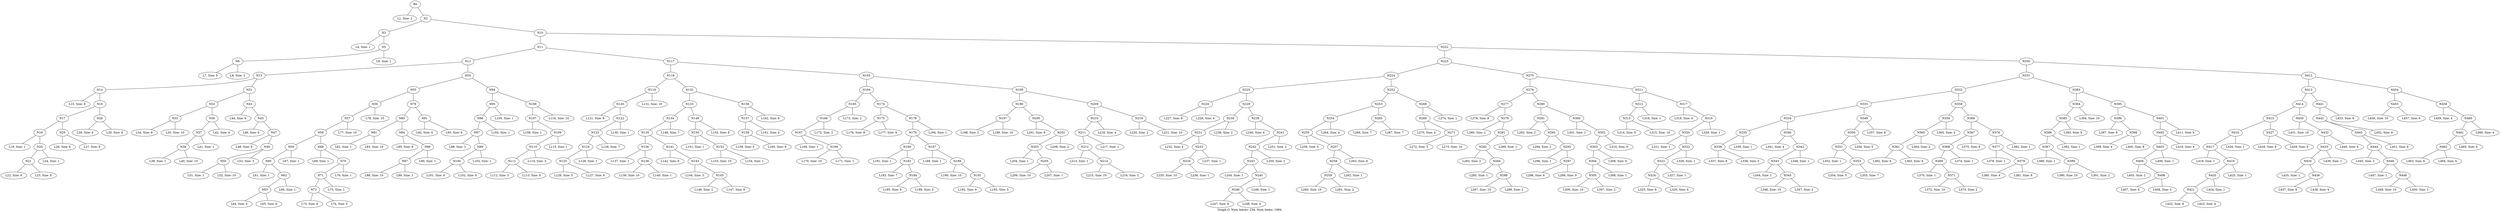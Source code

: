graph G
{

label="Graph G. Num leaves: 234. Num items: 1084."
R0 ;
R0 [label="R0"] ;
R0 -- L1 ;
L1 [label="L1, Size: 2"] ;
R0 -- N2 ;
N2 [label="N2"] ;
N2 -- N3 ;
N3 [label="N3"] ;
N3 -- L4 ;
L4 [label="L4, Size: 1"] ;
N3 -- N5 ;
N5 [label="N5"] ;
N5 -- N6 ;
N6 [label="N6"] ;
N6 -- L7 ;
L7 [label="L7, Size: 9"] ;
N6 -- L8 ;
L8 [label="L8, Size: 3"] ;
N5 -- L9 ;
L9 [label="L9, Size: 1"] ;
N2 -- N10 ;
N10 [label="N10"] ;
N10 -- N11 ;
N11 [label="N11"] ;
N11 -- N12 ;
N12 [label="N12"] ;
N12 -- N13 ;
N13 [label="N13"] ;
N13 -- N14 ;
N14 [label="N14"] ;
N14 -- L15 ;
L15 [label="L15, Size: 8"] ;
N14 -- N16 ;
N16 [label="N16"] ;
N16 -- N17 ;
N17 [label="N17"] ;
N17 -- N18 ;
N18 [label="N18"] ;
N18 -- L19 ;
L19 [label="L19, Size: 1"] ;
N18 -- N20 ;
N20 [label="N20"] ;
N20 -- N21 ;
N21 [label="N21"] ;
N21 -- L22 ;
L22 [label="L22, Size: 6"] ;
N21 -- L23 ;
L23 [label="L23, Size: 8"] ;
N20 -- L24 ;
L24 [label="L24, Size: 1"] ;
N17 -- N25 ;
N25 [label="N25"] ;
N25 -- L26 ;
L26 [label="L26, Size: 6"] ;
N25 -- L27 ;
L27 [label="L27, Size: 6"] ;
N16 -- N28 ;
N28 [label="N28"] ;
N28 -- L29 ;
L29 [label="L29, Size: 6"] ;
N28 -- L30 ;
L30 [label="L30, Size: 8"] ;
N13 -- N31 ;
N31 [label="N31"] ;
N31 -- N32 ;
N32 [label="N32"] ;
N32 -- N33 ;
N33 [label="N33"] ;
N33 -- L34 ;
L34 [label="L34, Size: 8"] ;
N33 -- L35 ;
L35 [label="L35, Size: 10"] ;
N32 -- N36 ;
N36 [label="N36"] ;
N36 -- N37 ;
N37 [label="N37"] ;
N37 -- N38 ;
N38 [label="N38"] ;
N38 -- L39 ;
L39 [label="L39, Size: 1"] ;
N38 -- L40 ;
L40 [label="L40, Size: 10"] ;
N37 -- L41 ;
L41 [label="L41, Size: 1"] ;
N36 -- L42 ;
L42 [label="L42, Size: 4"] ;
N31 -- N43 ;
N43 [label="N43"] ;
N43 -- L44 ;
L44 [label="L44, Size: 6"] ;
N43 -- N45 ;
N45 [label="N45"] ;
N45 -- L46 ;
L46 [label="L46, Size: 6"] ;
N45 -- N47 ;
N47 [label="N47"] ;
N47 -- L48 ;
L48 [label="L48, Size: 6"] ;
N47 -- N49 ;
N49 [label="N49"] ;
N49 -- N50 ;
N50 [label="N50"] ;
N50 -- L51 ;
L51 [label="L51, Size: 1"] ;
N50 -- L52 ;
L52 [label="L52, Size: 10"] ;
N49 -- L53 ;
L53 [label="L53, Size: 3"] ;
N12 -- N54 ;
N54 [label="N54"] ;
N54 -- N55 ;
N55 [label="N55"] ;
N55 -- N56 ;
N56 [label="N56"] ;
N56 -- N57 ;
N57 [label="N57"] ;
N57 -- N58 ;
N58 [label="N58"] ;
N58 -- N59 ;
N59 [label="N59"] ;
N59 -- N60 ;
N60 [label="N60"] ;
N60 -- L61 ;
L61 [label="L61, Size: 1"] ;
N60 -- N62 ;
N62 [label="N62"] ;
N62 -- N63 ;
N63 [label="N63"] ;
N63 -- L64 ;
L64 [label="L64, Size: 5"] ;
N63 -- L65 ;
L65 [label="L65, Size: 6"] ;
N62 -- L66 ;
L66 [label="L66, Size: 1"] ;
N59 -- L67 ;
L67 [label="L67, Size: 1"] ;
N58 -- N68 ;
N68 [label="N68"] ;
N68 -- L69 ;
L69 [label="L69, Size: 1"] ;
N68 -- N70 ;
N70 [label="N70"] ;
N70 -- N71 ;
N71 [label="N71"] ;
N71 -- N72 ;
N72 [label="N72"] ;
N72 -- L73 ;
L73 [label="L73, Size: 6"] ;
N72 -- L74 ;
L74 [label="L74, Size: 5"] ;
N71 -- L75 ;
L75 [label="L75, Size: 1"] ;
N70 -- L76 ;
L76 [label="L76, Size: 1"] ;
N57 -- L77 ;
L77 [label="L77, Size: 10"] ;
N56 -- L78 ;
L78 [label="L78, Size: 10"] ;
N55 -- N79 ;
N79 [label="N79"] ;
N79 -- N80 ;
N80 [label="N80"] ;
N80 -- N81 ;
N81 [label="N81"] ;
N81 -- L82 ;
L82 [label="L82, Size: 1"] ;
N81 -- L83 ;
L83 [label="L83, Size: 10"] ;
N80 -- N84 ;
N84 [label="N84"] ;
N84 -- L85 ;
L85 [label="L85, Size: 9"] ;
N84 -- N86 ;
N86 [label="N86"] ;
N86 -- N87 ;
N87 [label="N87"] ;
N87 -- L88 ;
L88 [label="L88, Size: 10"] ;
N87 -- L89 ;
L89 [label="L89, Size: 1"] ;
N86 -- L90 ;
L90 [label="L90, Size: 1"] ;
N79 -- N91 ;
N91 [label="N91"] ;
N91 -- L92 ;
L92 [label="L92, Size: 4"] ;
N91 -- L93 ;
L93 [label="L93, Size: 8"] ;
N54 -- N94 ;
N94 [label="N94"] ;
N94 -- N95 ;
N95 [label="N95"] ;
N95 -- N96 ;
N96 [label="N96"] ;
N96 -- N97 ;
N97 [label="N97"] ;
N97 -- L98 ;
L98 [label="L98, Size: 1"] ;
N97 -- N99 ;
N99 [label="N99"] ;
N99 -- N100 ;
N100 [label="N100"] ;
N100 -- L101 ;
L101 [label="L101, Size: 8"] ;
N100 -- L102 ;
L102 [label="L102, Size: 6"] ;
N99 -- L103 ;
L103 [label="L103, Size: 1"] ;
N96 -- L104 ;
L104 [label="L104, Size: 1"] ;
N95 -- L105 ;
L105 [label="L105, Size: 1"] ;
N94 -- N106 ;
N106 [label="N106"] ;
N106 -- N107 ;
N107 [label="N107"] ;
N107 -- L108 ;
L108 [label="L108, Size: 1"] ;
N107 -- N109 ;
N109 [label="N109"] ;
N109 -- N110 ;
N110 [label="N110"] ;
N110 -- N111 ;
N111 [label="N111"] ;
N111 -- L112 ;
L112 [label="L112, Size: 3"] ;
N111 -- L113 ;
L113 [label="L113, Size: 8"] ;
N110 -- L114 ;
L114 [label="L114, Size: 3"] ;
N109 -- L115 ;
L115 [label="L115, Size: 1"] ;
N106 -- L116 ;
L116 [label="L116, Size: 10"] ;
N11 -- N117 ;
N117 [label="N117"] ;
N117 -- N118 ;
N118 [label="N118"] ;
N118 -- N119 ;
N119 [label="N119"] ;
N119 -- N120 ;
N120 [label="N120"] ;
N120 -- L121 ;
L121 [label="L121, Size: 8"] ;
N120 -- N122 ;
N122 [label="N122"] ;
N122 -- N123 ;
N123 [label="N123"] ;
N123 -- N124 ;
N124 [label="N124"] ;
N124 -- N125 ;
N125 [label="N125"] ;
N125 -- L126 ;
L126 [label="L126, Size: 5"] ;
N125 -- L127 ;
L127 [label="L127, Size: 6"] ;
N124 -- L128 ;
L128 [label="L128, Size: 1"] ;
N123 -- L129 ;
L129 [label="L129, Size: 7"] ;
N122 -- L130 ;
L130 [label="L130, Size: 1"] ;
N119 -- L131 ;
L131 [label="L131, Size: 10"] ;
N118 -- N132 ;
N132 [label="N132"] ;
N132 -- N133 ;
N133 [label="N133"] ;
N133 -- N134 ;
N134 [label="N134"] ;
N134 -- N135 ;
N135 [label="N135"] ;
N135 -- N136 ;
N136 [label="N136"] ;
N136 -- L137 ;
L137 [label="L137, Size: 1"] ;
N136 -- N138 ;
N138 [label="N138"] ;
N138 -- L139 ;
L139 [label="L139, Size: 10"] ;
N138 -- L140 ;
L140 [label="L140, Size: 1"] ;
N135 -- N141 ;
N141 [label="N141"] ;
N141 -- L142 ;
L142 [label="L142, Size: 9"] ;
N141 -- N143 ;
N143 [label="N143"] ;
N143 -- L144 ;
L144 [label="L144, Size: 3"] ;
N143 -- N145 ;
N145 [label="N145"] ;
N145 -- L146 ;
L146 [label="L146, Size: 2"] ;
N145 -- L147 ;
L147 [label="L147, Size: 9"] ;
N134 -- L148 ;
L148 [label="L148, Size: 7"] ;
N133 -- N149 ;
N149 [label="N149"] ;
N149 -- N150 ;
N150 [label="N150"] ;
N150 -- L151 ;
L151 [label="L151, Size: 1"] ;
N150 -- N152 ;
N152 [label="N152"] ;
N152 -- L153 ;
L153 [label="L153, Size: 10"] ;
N152 -- L154 ;
L154 [label="L154, Size: 1"] ;
N149 -- L155 ;
L155 [label="L155, Size: 8"] ;
N132 -- N156 ;
N156 [label="N156"] ;
N156 -- N157 ;
N157 [label="N157"] ;
N157 -- N158 ;
N158 [label="N158"] ;
N158 -- L159 ;
L159 [label="L159, Size: 5"] ;
N158 -- L160 ;
L160 [label="L160, Size: 9"] ;
N157 -- L161 ;
L161 [label="L161, Size: 4"] ;
N156 -- L162 ;
L162 [label="L162, Size: 8"] ;
N117 -- N163 ;
N163 [label="N163"] ;
N163 -- N164 ;
N164 [label="N164"] ;
N164 -- N165 ;
N165 [label="N165"] ;
N165 -- N166 ;
N166 [label="N166"] ;
N166 -- N167 ;
N167 [label="N167"] ;
N167 -- L168 ;
L168 [label="L168, Size: 1"] ;
N167 -- N169 ;
N169 [label="N169"] ;
N169 -- L170 ;
L170 [label="L170, Size: 10"] ;
N169 -- L171 ;
L171 [label="L171, Size: 1"] ;
N166 -- L172 ;
L172 [label="L172, Size: 2"] ;
N165 -- L173 ;
L173 [label="L173, Size: 2"] ;
N164 -- N174 ;
N174 [label="N174"] ;
N174 -- N175 ;
N175 [label="N175"] ;
N175 -- L176 ;
L176 [label="L176, Size: 8"] ;
N175 -- L177 ;
L177 [label="L177, Size: 4"] ;
N174 -- N178 ;
N178 [label="N178"] ;
N178 -- N179 ;
N179 [label="N179"] ;
N179 -- N180 ;
N180 [label="N180"] ;
N180 -- L181 ;
L181 [label="L181, Size: 1"] ;
N180 -- N182 ;
N182 [label="N182"] ;
N182 -- L183 ;
L183 [label="L183, Size: 7"] ;
N182 -- N184 ;
N184 [label="N184"] ;
N184 -- L185 ;
L185 [label="L185, Size: 9"] ;
N184 -- L186 ;
L186 [label="L186, Size: 3"] ;
N179 -- N187 ;
N187 [label="N187"] ;
N187 -- L188 ;
L188 [label="L188, Size: 1"] ;
N187 -- N189 ;
N189 [label="N189"] ;
N189 -- L190 ;
L190 [label="L190, Size: 10"] ;
N189 -- N191 ;
N191 [label="N191"] ;
N191 -- L192 ;
L192 [label="L192, Size: 9"] ;
N191 -- L193 ;
L193 [label="L193, Size: 5"] ;
N178 -- L194 ;
L194 [label="L194, Size: 1"] ;
N163 -- N195 ;
N195 [label="N195"] ;
N195 -- N196 ;
N196 [label="N196"] ;
N196 -- N197 ;
N197 [label="N197"] ;
N197 -- L198 ;
L198 [label="L198, Size: 2"] ;
N197 -- L199 ;
L199 [label="L199, Size: 10"] ;
N196 -- N200 ;
N200 [label="N200"] ;
N200 -- L201 ;
L201 [label="L201, Size: 8"] ;
N200 -- N202 ;
N202 [label="N202"] ;
N202 -- N203 ;
N203 [label="N203"] ;
N203 -- L204 ;
L204 [label="L204, Size: 1"] ;
N203 -- N205 ;
N205 [label="N205"] ;
N205 -- L206 ;
L206 [label="L206, Size: 10"] ;
N205 -- L207 ;
L207 [label="L207, Size: 1"] ;
N202 -- L208 ;
L208 [label="L208, Size: 2"] ;
N195 -- N209 ;
N209 [label="N209"] ;
N209 -- N210 ;
N210 [label="N210"] ;
N210 -- N211 ;
N211 [label="N211"] ;
N211 -- N212 ;
N212 [label="N212"] ;
N212 -- L213 ;
L213 [label="L213, Size: 1"] ;
N212 -- N214 ;
N214 [label="N214"] ;
N214 -- L215 ;
L215 [label="L215, Size: 10"] ;
N214 -- L216 ;
L216 [label="L216, Size: 2"] ;
N211 -- L217 ;
L217 [label="L217, Size: 1"] ;
N210 -- L218 ;
L218 [label="L218, Size: 4"] ;
N209 -- N219 ;
N219 [label="N219"] ;
N219 -- L220 ;
L220 [label="L220, Size: 2"] ;
N219 -- L221 ;
L221 [label="L221, Size: 10"] ;
N10 -- N222 ;
N222 [label="N222"] ;
N222 -- N223 ;
N223 [label="N223"] ;
N223 -- N224 ;
N224 [label="N224"] ;
N224 -- N225 ;
N225 [label="N225"] ;
N225 -- N226 ;
N226 [label="N226"] ;
N226 -- L227 ;
L227 [label="L227, Size: 8"] ;
N226 -- L228 ;
L228 [label="L228, Size: 4"] ;
N225 -- N229 ;
N229 [label="N229"] ;
N229 -- N230 ;
N230 [label="N230"] ;
N230 -- N231 ;
N231 [label="N231"] ;
N231 -- L232 ;
L232 [label="L232, Size: 4"] ;
N231 -- N233 ;
N233 [label="N233"] ;
N233 -- N234 ;
N234 [label="N234"] ;
N234 -- L235 ;
L235 [label="L235, Size: 10"] ;
N234 -- L236 ;
L236 [label="L236, Size: 1"] ;
N233 -- L237 ;
L237 [label="L237, Size: 1"] ;
N230 -- L238 ;
L238 [label="L238, Size: 2"] ;
N229 -- N239 ;
N239 [label="N239"] ;
N239 -- L240 ;
L240 [label="L240, Size: 4"] ;
N239 -- N241 ;
N241 [label="N241"] ;
N241 -- N242 ;
N242 [label="N242"] ;
N242 -- N243 ;
N243 [label="N243"] ;
N243 -- L244 ;
L244 [label="L244, Size: 1"] ;
N243 -- N245 ;
N245 [label="N245"] ;
N245 -- N246 ;
N246 [label="N246"] ;
N246 -- L247 ;
L247 [label="L247, Size: 8"] ;
N246 -- L248 ;
L248 [label="L248, Size: 4"] ;
N245 -- L249 ;
L249 [label="L249, Size: 1"] ;
N242 -- L250 ;
L250 [label="L250, Size: 2"] ;
N241 -- L251 ;
L251 [label="L251, Size: 2"] ;
N224 -- N252 ;
N252 [label="N252"] ;
N252 -- N253 ;
N253 [label="N253"] ;
N253 -- N254 ;
N254 [label="N254"] ;
N254 -- N255 ;
N255 [label="N255"] ;
N255 -- L256 ;
L256 [label="L256, Size: 5"] ;
N255 -- N257 ;
N257 [label="N257"] ;
N257 -- N258 ;
N258 [label="N258"] ;
N258 -- N259 ;
N259 [label="N259"] ;
N259 -- L260 ;
L260 [label="L260, Size: 10"] ;
N259 -- L261 ;
L261 [label="L261, Size: 2"] ;
N258 -- L262 ;
L262 [label="L262, Size: 1"] ;
N257 -- L263 ;
L263 [label="L263, Size: 8"] ;
N254 -- L264 ;
L264 [label="L264, Size: 4"] ;
N253 -- N265 ;
N265 [label="N265"] ;
N265 -- L266 ;
L266 [label="L266, Size: 7"] ;
N265 -- L267 ;
L267 [label="L267, Size: 7"] ;
N252 -- N268 ;
N268 [label="N268"] ;
N268 -- N269 ;
N269 [label="N269"] ;
N269 -- L270 ;
L270 [label="L270, Size: 4"] ;
N269 -- N271 ;
N271 [label="N271"] ;
N271 -- L272 ;
L272 [label="L272, Size: 5"] ;
N271 -- L273 ;
L273 [label="L273, Size: 10"] ;
N268 -- L274 ;
L274 [label="L274, Size: 1"] ;
N223 -- N275 ;
N275 [label="N275"] ;
N275 -- N276 ;
N276 [label="N276"] ;
N276 -- N277 ;
N277 [label="N277"] ;
N277 -- L278 ;
L278 [label="L278, Size: 8"] ;
N277 -- N279 ;
N279 [label="N279"] ;
N279 -- L280 ;
L280 [label="L280, Size: 2"] ;
N279 -- N281 ;
N281 [label="N281"] ;
N281 -- N282 ;
N282 [label="N282"] ;
N282 -- L283 ;
L283 [label="L283, Size: 2"] ;
N282 -- N284 ;
N284 [label="N284"] ;
N284 -- L285 ;
L285 [label="L285, Size: 1"] ;
N284 -- N286 ;
N286 [label="N286"] ;
N286 -- L287 ;
L287 [label="L287, Size: 10"] ;
N286 -- L288 ;
L288 [label="L288, Size: 2"] ;
N281 -- L289 ;
L289 [label="L289, Size: 1"] ;
N276 -- N290 ;
N290 [label="N290"] ;
N290 -- N291 ;
N291 [label="N291"] ;
N291 -- L292 ;
L292 [label="L292, Size: 2"] ;
N291 -- N293 ;
N293 [label="N293"] ;
N293 -- L294 ;
L294 [label="L294, Size: 2"] ;
N293 -- N295 ;
N295 [label="N295"] ;
N295 -- L296 ;
L296 [label="L296, Size: 1"] ;
N295 -- N297 ;
N297 [label="N297"] ;
N297 -- L298 ;
L298 [label="L298, Size: 6"] ;
N297 -- L299 ;
L299 [label="L299, Size: 9"] ;
N290 -- N300 ;
N300 [label="N300"] ;
N300 -- L301 ;
L301 [label="L301, Size: 1"] ;
N300 -- N302 ;
N302 [label="N302"] ;
N302 -- N303 ;
N303 [label="N303"] ;
N303 -- N304 ;
N304 [label="N304"] ;
N304 -- N305 ;
N305 [label="N305"] ;
N305 -- L306 ;
L306 [label="L306, Size: 10"] ;
N305 -- L307 ;
L307 [label="L307, Size: 2"] ;
N304 -- L308 ;
L308 [label="L308, Size: 1"] ;
N303 -- L309 ;
L309 [label="L309, Size: 6"] ;
N302 -- L310 ;
L310 [label="L310, Size: 6"] ;
N275 -- N311 ;
N311 [label="N311"] ;
N311 -- N312 ;
N312 [label="N312"] ;
N312 -- N313 ;
N313 [label="N313"] ;
N313 -- L314 ;
L314 [label="L314, Size: 9"] ;
N313 -- L315 ;
L315 [label="L315, Size: 10"] ;
N312 -- L316 ;
L316 [label="L316, Size: 1"] ;
N311 -- N317 ;
N317 [label="N317"] ;
N317 -- L318 ;
L318 [label="L318, Size: 4"] ;
N317 -- N319 ;
N319 [label="N319"] ;
N319 -- N320 ;
N320 [label="N320"] ;
N320 -- L321 ;
L321 [label="L321, Size: 1"] ;
N320 -- N322 ;
N322 [label="N322"] ;
N322 -- N323 ;
N323 [label="N323"] ;
N323 -- N324 ;
N324 [label="N324"] ;
N324 -- L325 ;
L325 [label="L325, Size: 8"] ;
N324 -- L326 ;
L326 [label="L326, Size: 4"] ;
N323 -- L327 ;
L327 [label="L327, Size: 1"] ;
N322 -- L328 ;
L328 [label="L328, Size: 1"] ;
N319 -- L329 ;
L329 [label="L329, Size: 1"] ;
N222 -- N330 ;
N330 [label="N330"] ;
N330 -- N331 ;
N331 [label="N331"] ;
N331 -- N332 ;
N332 [label="N332"] ;
N332 -- N333 ;
N333 [label="N333"] ;
N333 -- N334 ;
N334 [label="N334"] ;
N334 -- N335 ;
N335 [label="N335"] ;
N335 -- N336 ;
N336 [label="N336"] ;
N336 -- L337 ;
L337 [label="L337, Size: 8"] ;
N336 -- L338 ;
L338 [label="L338, Size: 5"] ;
N335 -- L339 ;
L339 [label="L339, Size: 1"] ;
N334 -- N340 ;
N340 [label="N340"] ;
N340 -- L341 ;
L341 [label="L341, Size: 4"] ;
N340 -- N342 ;
N342 [label="N342"] ;
N342 -- N343 ;
N343 [label="N343"] ;
N343 -- L344 ;
L344 [label="L344, Size: 1"] ;
N343 -- N345 ;
N345 [label="N345"] ;
N345 -- L346 ;
L346 [label="L346, Size: 10"] ;
N345 -- L347 ;
L347 [label="L347, Size: 2"] ;
N342 -- L348 ;
L348 [label="L348, Size: 1"] ;
N333 -- N349 ;
N349 [label="N349"] ;
N349 -- N350 ;
N350 [label="N350"] ;
N350 -- N351 ;
N351 [label="N351"] ;
N351 -- L352 ;
L352 [label="L352, Size: 1"] ;
N351 -- N353 ;
N353 [label="N353"] ;
N353 -- L354 ;
L354 [label="L354, Size: 5"] ;
N353 -- L355 ;
L355 [label="L355, Size: 7"] ;
N350 -- L356 ;
L356 [label="L356, Size: 5"] ;
N349 -- L357 ;
L357 [label="L357, Size: 8"] ;
N332 -- N358 ;
N358 [label="N358"] ;
N358 -- N359 ;
N359 [label="N359"] ;
N359 -- N360 ;
N360 [label="N360"] ;
N360 -- N361 ;
N361 [label="N361"] ;
N361 -- L362 ;
L362 [label="L362, Size: 6"] ;
N361 -- L363 ;
L363 [label="L363, Size: 6"] ;
N360 -- L364 ;
L364 [label="L364, Size: 2"] ;
N359 -- L365 ;
L365 [label="L365, Size: 4"] ;
N358 -- N366 ;
N366 [label="N366"] ;
N366 -- N367 ;
N367 [label="N367"] ;
N367 -- N368 ;
N368 [label="N368"] ;
N368 -- N369 ;
N369 [label="N369"] ;
N369 -- L370 ;
L370 [label="L370, Size: 1"] ;
N369 -- N371 ;
N371 [label="N371"] ;
N371 -- L372 ;
L372 [label="L372, Size: 10"] ;
N371 -- L373 ;
L373 [label="L373, Size: 2"] ;
N368 -- L374 ;
L374 [label="L374, Size: 1"] ;
N367 -- L375 ;
L375 [label="L375, Size: 6"] ;
N366 -- N376 ;
N376 [label="N376"] ;
N376 -- N377 ;
N377 [label="N377"] ;
N377 -- L378 ;
L378 [label="L378, Size: 1"] ;
N377 -- N379 ;
N379 [label="N379"] ;
N379 -- L380 ;
L380 [label="L380, Size: 4"] ;
N379 -- L381 ;
L381 [label="L381, Size: 8"] ;
N376 -- L382 ;
L382 [label="L382, Size: 1"] ;
N331 -- N383 ;
N383 [label="N383"] ;
N383 -- N384 ;
N384 [label="N384"] ;
N384 -- N385 ;
N385 [label="N385"] ;
N385 -- N386 ;
N386 [label="N386"] ;
N386 -- N387 ;
N387 [label="N387"] ;
N387 -- L388 ;
L388 [label="L388, Size: 1"] ;
N387 -- N389 ;
N389 [label="N389"] ;
N389 -- L390 ;
L390 [label="L390, Size: 10"] ;
N389 -- L391 ;
L391 [label="L391, Size: 2"] ;
N386 -- L392 ;
L392 [label="L392, Size: 1"] ;
N385 -- L393 ;
L393 [label="L393, Size: 8"] ;
N384 -- L394 ;
L394 [label="L394, Size: 10"] ;
N383 -- N395 ;
N395 [label="N395"] ;
N395 -- N396 ;
N396 [label="N396"] ;
N396 -- L397 ;
L397 [label="L397, Size: 8"] ;
N396 -- N398 ;
N398 [label="N398"] ;
N398 -- L399 ;
L399 [label="L399, Size: 4"] ;
N398 -- L400 ;
L400 [label="L400, Size: 8"] ;
N395 -- N401 ;
N401 [label="N401"] ;
N401 -- N402 ;
N402 [label="N402"] ;
N402 -- N403 ;
N403 [label="N403"] ;
N403 -- N404 ;
N404 [label="N404"] ;
N404 -- L405 ;
L405 [label="L405, Size: 2"] ;
N404 -- N406 ;
N406 [label="N406"] ;
N406 -- L407 ;
L407 [label="L407, Size: 6"] ;
N406 -- L408 ;
L408 [label="L408, Size: 5"] ;
N403 -- L409 ;
L409 [label="L409, Size: 1"] ;
N402 -- L410 ;
L410 [label="L410, Size: 4"] ;
N401 -- L411 ;
L411 [label="L411, Size: 6"] ;
N330 -- N412 ;
N412 [label="N412"] ;
N412 -- N413 ;
N413 [label="N413"] ;
N413 -- N414 ;
N414 [label="N414"] ;
N414 -- N415 ;
N415 [label="N415"] ;
N415 -- N416 ;
N416 [label="N416"] ;
N416 -- N417 ;
N417 [label="N417"] ;
N417 -- L418 ;
L418 [label="L418, Size: 1"] ;
N417 -- N419 ;
N419 [label="N419"] ;
N419 -- N420 ;
N420 [label="N420"] ;
N420 -- N421 ;
N421 [label="N421"] ;
N421 -- L422 ;
L422 [label="L422, Size: 8"] ;
N421 -- L423 ;
L423 [label="L423, Size: 4"] ;
N420 -- L424 ;
L424 [label="L424, Size: 1"] ;
N419 -- L425 ;
L425 [label="L425, Size: 1"] ;
N416 -- L426 ;
L426 [label="L426, Size: 1"] ;
N415 -- N427 ;
N427 [label="N427"] ;
N427 -- L428 ;
L428 [label="L428, Size: 8"] ;
N427 -- L429 ;
L429 [label="L429, Size: 6"] ;
N414 -- N430 ;
N430 [label="N430"] ;
N430 -- L431 ;
L431 [label="L431, Size: 10"] ;
N430 -- N432 ;
N432 [label="N432"] ;
N432 -- N433 ;
N433 [label="N433"] ;
N433 -- N434 ;
N434 [label="N434"] ;
N434 -- L435 ;
L435 [label="L435, Size: 1"] ;
N434 -- N436 ;
N436 [label="N436"] ;
N436 -- L437 ;
L437 [label="L437, Size: 8"] ;
N436 -- L438 ;
L438 [label="L438, Size: 4"] ;
N433 -- L439 ;
L439 [label="L439, Size: 1"] ;
N432 -- L440 ;
L440 [label="L440, Size: 6"] ;
N413 -- N441 ;
N441 [label="N441"] ;
N441 -- N442 ;
N442 [label="N442"] ;
N442 -- N443 ;
N443 [label="N443"] ;
N443 -- N444 ;
N444 [label="N444"] ;
N444 -- L445 ;
L445 [label="L445, Size: 2"] ;
N444 -- N446 ;
N446 [label="N446"] ;
N446 -- L447 ;
L447 [label="L447, Size: 1"] ;
N446 -- N448 ;
N448 [label="N448"] ;
N448 -- L449 ;
L449 [label="L449, Size: 10"] ;
N448 -- L450 ;
L450 [label="L450, Size: 1"] ;
N443 -- L451 ;
L451 [label="L451, Size: 8"] ;
N442 -- L452 ;
L452 [label="L452, Size: 6"] ;
N441 -- L453 ;
L453 [label="L453, Size: 8"] ;
N412 -- N454 ;
N454 [label="N454"] ;
N454 -- N455 ;
N455 [label="N455"] ;
N455 -- L456 ;
L456 [label="L456, Size: 10"] ;
N455 -- L457 ;
L457 [label="L457, Size: 6"] ;
N454 -- N458 ;
N458 [label="N458"] ;
N458 -- L459 ;
L459 [label="L459, Size: 4"] ;
N458 -- N460 ;
N460 [label="N460"] ;
N460 -- N461 ;
N461 [label="N461"] ;
N461 -- N462 ;
N462 [label="N462"] ;
N462 -- L463 ;
L463 [label="L463, Size: 8"] ;
N462 -- L464 ;
L464 [label="L464, Size: 4"] ;
N461 -- L465 ;
L465 [label="L465, Size: 6"] ;
N460 -- L466 ;
L466 [label="L466, Size: 4"] ;

}


